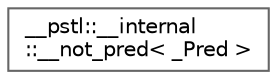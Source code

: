 digraph "Graphical Class Hierarchy"
{
 // LATEX_PDF_SIZE
  bgcolor="transparent";
  edge [fontname=Helvetica,fontsize=10,labelfontname=Helvetica,labelfontsize=10];
  node [fontname=Helvetica,fontsize=10,shape=box,height=0.2,width=0.4];
  rankdir="LR";
  Node0 [id="Node000000",label="__pstl::__internal\l::__not_pred\< _Pred \>",height=0.2,width=0.4,color="grey40", fillcolor="white", style="filled",URL="$class____pstl_1_1____internal_1_1____not__pred.html",tooltip="Logical negation of a predicate."];
}
